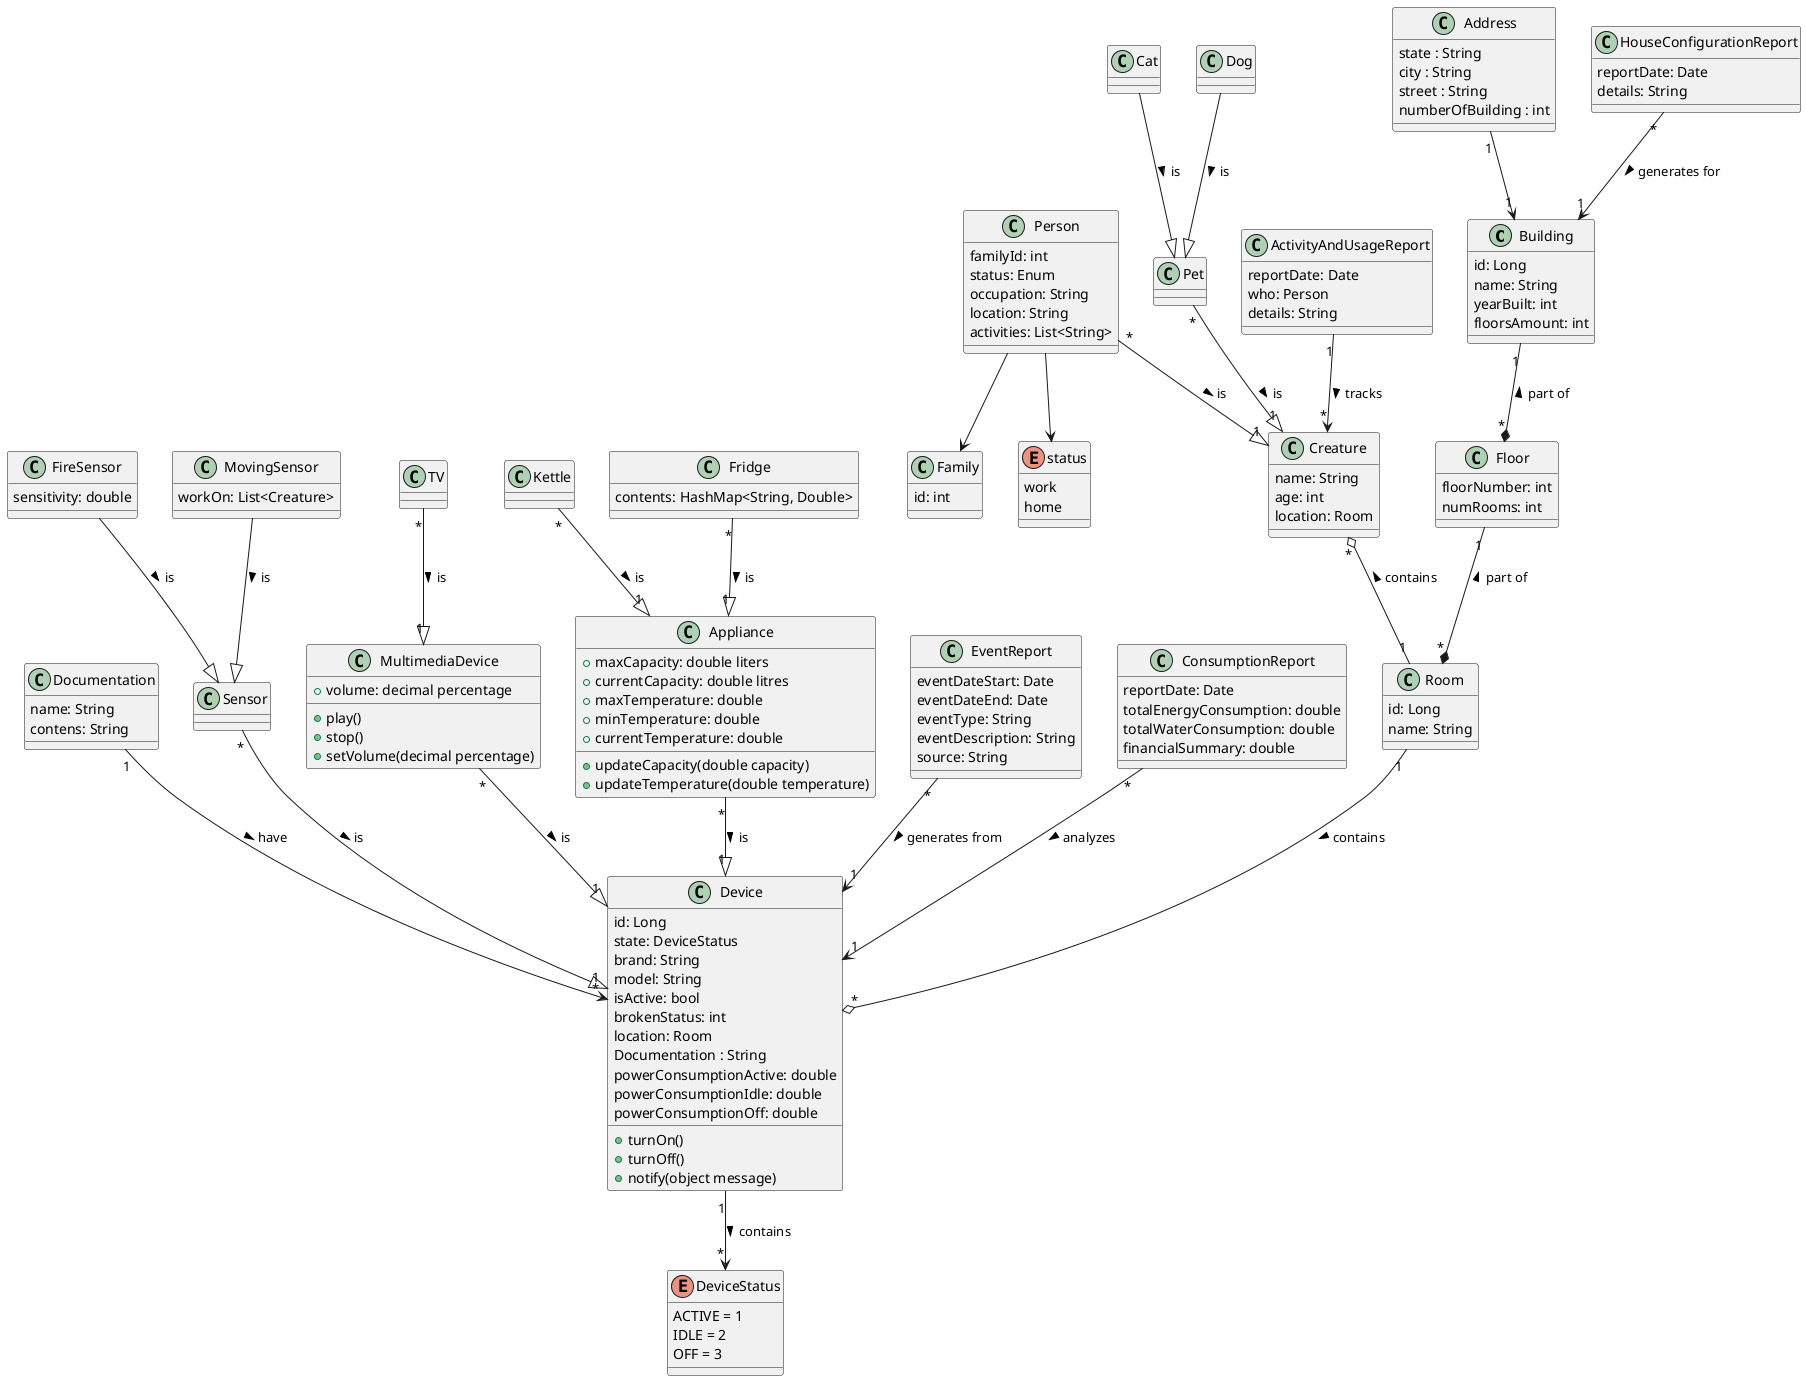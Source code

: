 @startuml
class "Building" as bl {
    id: Long
    name: String
    yearBuilt: int
    floorsAmount: int
}

class Address {
    state : String
    city : String
    street : String
    numberOfBuilding : int
}

Address "1" --> "1" bl

class "Floor" as fl {
    floorNumber: int
    numRooms: int
}

class "Room" as ro {
    id: Long
    name: String
}

class "Documentation" {
    name: String
    contens: String
}

class "Device" as de {
    id: Long
    state: DeviceStatus
    brand: String
    model: String
    isActive: bool
    brokenStatus: int
    location: Room
    Documentation : String
    powerConsumptionActive: double
    powerConsumptionIdle: double
    powerConsumptionOff: double
    +turnOn()
    +turnOff()
    +notify(object message)
}

enum "DeviceStatus" as ds {
    ACTIVE = 1
    IDLE = 2
    OFF = 3
}

class "Sensor" as se {

}

class "FireSensor" as fise {
    sensitivity: double
}

class "MovingSensor" as mose {
    workOn: List<Creature>
}

class "MultimediaDevice" as md {
    +volume: decimal percentage
    +play()
    +stop()
    +setVolume(decimal percentage)
}

class "Appliance" as ad {
    +maxCapacity: double liters
    +currentCapacity: double litres
    +maxTemperature: double
    +minTemperature: double
    +currentTemperature: double
    +updateCapacity(double capacity)
    +updateTemperature(double temperature)
}

class "TV" as tv {
}

class "Kettle" as ket {
}

class "Fridge" as frid {
    contents: HashMap<String, Double>
}

class "Creature" as cret {
    name: String
    age: int
    location: Room
}

class "Person" as pers {
    familyId: int
    status: Enum
    occupation: String
    location: String
    activities: List<String>
}

class Family {
    id: int
}
pers --> Family

Enum status {
    work
    home
}

class "Pet" as pet{
}

class "Cat" as cat {
}

class "Dog" as dog {
}

class "HouseConfigurationReport" {
    reportDate: Date
    details: String
}

class "EventReport" {
    eventDateStart: Date
    eventDateEnd: Date
    eventType: String
    eventDescription: String
    source: String
}
class "ActivityAndUsageReport" {
    reportDate: Date
    who: Person
    details: String
}

class "ConsumptionReport" {
    reportDate: Date
    totalEnergyConsumption: double
    totalWaterConsumption: double
    financialSummary: double
}

HouseConfigurationReport "*" --> "1" bl : generates for >
EventReport "*" --> "1" de : generates from >
ActivityAndUsageReport "1" --> "*" cret : tracks >
ConsumptionReport "*" --> "1" de : analyzes >

cret "*" o-- "1" ro : contains <

pers "*" --|> "1" cret : is >
pers --> status
pet "*" --|> "1" cret : is >

cat  --|> pet : is >
dog --|> pet : is >

bl "1" --* "*" fl : part of <

fl "1" --* "*" ro : part of <

ro "1" --o "*" de : contains >
Documentation "1" --> "*" de : have >
de "1" --> "*" ds : contains >

md "*" --|> "1" de : is >
ad "*" --|> "1" de : is >

tv "*" --|> "1" md : is >
ket "*" --|> "1" ad : is >
frid "*" --|> "1" ad : is >

se "*" --|> "1" de : is >
fise --|> se : is >
mose --|> se : is >
@enduml